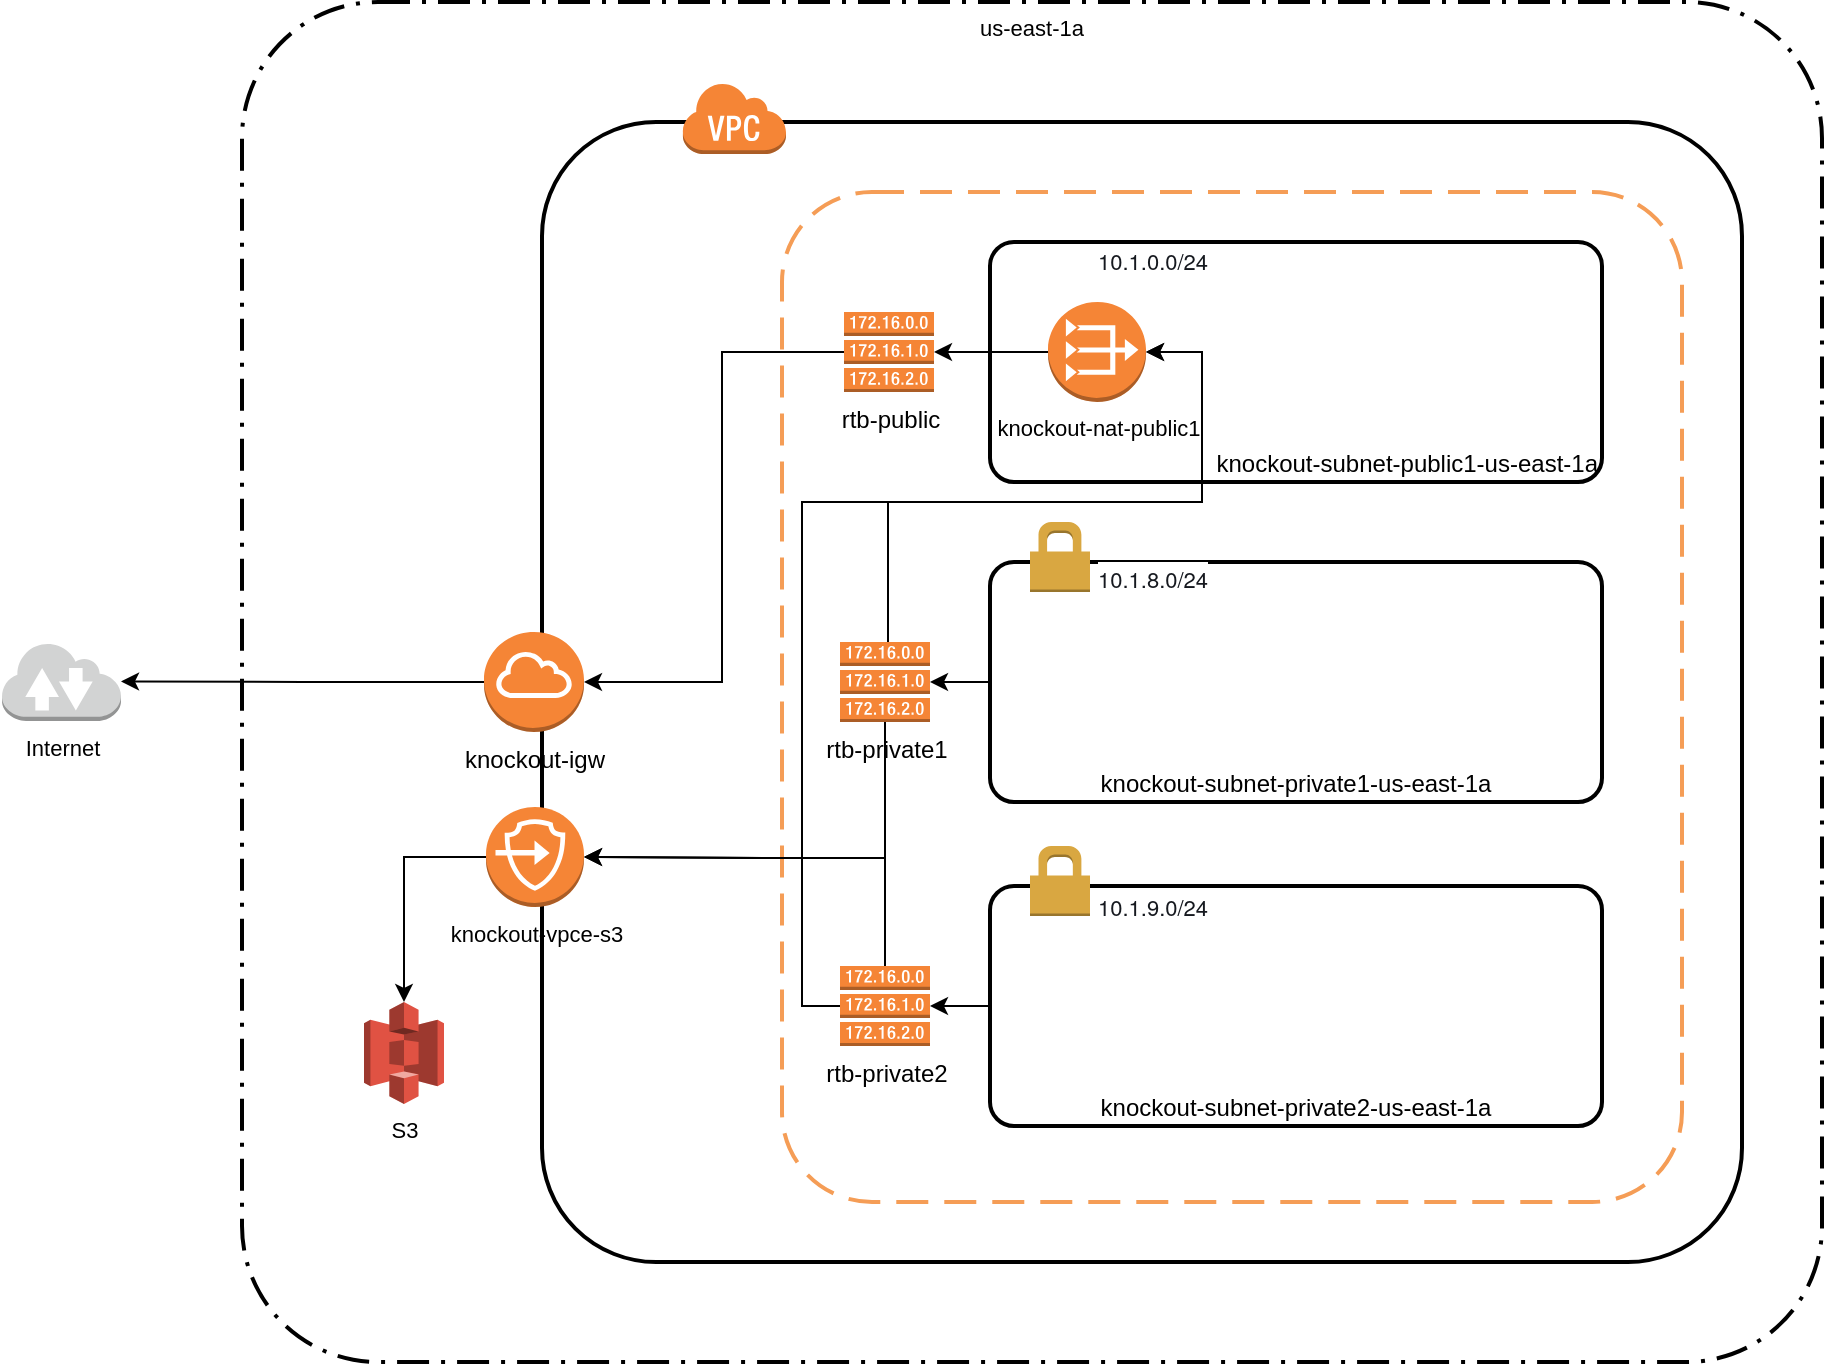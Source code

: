 <mxfile version="20.0.4" type="github">
  <diagram id="C6lLSABtp-0d-aHHRktV" name="Page-1">
    <mxGraphModel dx="1644" dy="1684" grid="1" gridSize="10" guides="1" tooltips="1" connect="1" arrows="1" fold="1" page="1" pageScale="1" pageWidth="827" pageHeight="1169" math="0" shadow="0">
      <root>
        <mxCell id="0" />
        <mxCell id="1" parent="0" />
        <mxCell id="lQkfMoKmeb9Hs0Kme1Yj-54" value="us-east-1a" style="rounded=1;arcSize=10;dashed=1;fillColor=none;gradientColor=none;dashPattern=8 3 1 3;strokeWidth=2;fontSize=11;verticalAlign=top;align=center;" vertex="1" parent="1">
          <mxGeometry x="-150" y="-20" width="790" height="680" as="geometry" />
        </mxCell>
        <mxCell id="lQkfMoKmeb9Hs0Kme1Yj-1" value="" style="rounded=1;arcSize=10;dashed=0;fillColor=none;gradientColor=none;strokeWidth=2;" vertex="1" parent="1">
          <mxGeometry y="40" width="600" height="570" as="geometry" />
        </mxCell>
        <mxCell id="lQkfMoKmeb9Hs0Kme1Yj-2" value="" style="dashed=0;html=1;shape=mxgraph.aws3.virtual_private_cloud;fillColor=#F58536;gradientColor=none;dashed=0;" vertex="1" parent="1">
          <mxGeometry x="70" y="20" width="52" height="36" as="geometry" />
        </mxCell>
        <mxCell id="lQkfMoKmeb9Hs0Kme1Yj-4" value="" style="rounded=1;arcSize=10;dashed=1;strokeColor=#F59D56;fillColor=none;gradientColor=none;dashPattern=8 4;strokeWidth=2;verticalAlign=top;" vertex="1" parent="1">
          <mxGeometry x="120" y="75" width="450" height="505" as="geometry" />
        </mxCell>
        <mxCell id="lQkfMoKmeb9Hs0Kme1Yj-6" value="knockout-subnet-public1-us-east-1a" style="rounded=1;arcSize=10;dashed=0;fillColor=none;gradientColor=none;strokeWidth=2;verticalAlign=bottom;align=right;" vertex="1" parent="1">
          <mxGeometry x="224" y="100" width="306" height="120" as="geometry" />
        </mxCell>
        <mxCell id="lQkfMoKmeb9Hs0Kme1Yj-42" style="edgeStyle=orthogonalEdgeStyle;rounded=0;orthogonalLoop=1;jettySize=auto;html=1;entryX=1;entryY=0.5;entryDx=0;entryDy=0;entryPerimeter=0;fontSize=11;" edge="1" parent="1" source="lQkfMoKmeb9Hs0Kme1Yj-8" target="lQkfMoKmeb9Hs0Kme1Yj-20">
          <mxGeometry relative="1" as="geometry" />
        </mxCell>
        <mxCell id="lQkfMoKmeb9Hs0Kme1Yj-8" value="knockout-subnet-private1-us-east-1a" style="rounded=1;arcSize=10;dashed=0;fillColor=none;gradientColor=none;strokeWidth=2;verticalAlign=bottom;align=center;" vertex="1" parent="1">
          <mxGeometry x="224" y="260" width="306" height="120" as="geometry" />
        </mxCell>
        <mxCell id="lQkfMoKmeb9Hs0Kme1Yj-9" value="" style="dashed=0;html=1;shape=mxgraph.aws3.permissions;fillColor=#D9A741;gradientColor=none;dashed=0;" vertex="1" parent="1">
          <mxGeometry x="244" y="240" width="30" height="35" as="geometry" />
        </mxCell>
        <mxCell id="lQkfMoKmeb9Hs0Kme1Yj-43" style="edgeStyle=orthogonalEdgeStyle;rounded=0;orthogonalLoop=1;jettySize=auto;html=1;entryX=1;entryY=0.5;entryDx=0;entryDy=0;entryPerimeter=0;fontSize=11;" edge="1" parent="1" source="lQkfMoKmeb9Hs0Kme1Yj-10" target="lQkfMoKmeb9Hs0Kme1Yj-18">
          <mxGeometry relative="1" as="geometry" />
        </mxCell>
        <mxCell id="lQkfMoKmeb9Hs0Kme1Yj-10" value="knockout-subnet-private2-us-east-1a" style="rounded=1;arcSize=10;dashed=0;fillColor=none;gradientColor=none;strokeWidth=2;verticalAlign=bottom;align=center;" vertex="1" parent="1">
          <mxGeometry x="224" y="422" width="306" height="120" as="geometry" />
        </mxCell>
        <mxCell id="lQkfMoKmeb9Hs0Kme1Yj-11" value="" style="dashed=0;html=1;shape=mxgraph.aws3.permissions;fillColor=#D9A741;gradientColor=none;dashed=0;" vertex="1" parent="1">
          <mxGeometry x="244" y="402" width="30" height="35" as="geometry" />
        </mxCell>
        <mxCell id="lQkfMoKmeb9Hs0Kme1Yj-40" style="edgeStyle=orthogonalEdgeStyle;rounded=0;orthogonalLoop=1;jettySize=auto;html=1;fontSize=11;" edge="1" parent="1" source="lQkfMoKmeb9Hs0Kme1Yj-17" target="lQkfMoKmeb9Hs0Kme1Yj-35">
          <mxGeometry relative="1" as="geometry" />
        </mxCell>
        <mxCell id="lQkfMoKmeb9Hs0Kme1Yj-17" value="knockout-igw" style="outlineConnect=0;dashed=0;verticalLabelPosition=bottom;verticalAlign=top;align=center;html=1;shape=mxgraph.aws3.internet_gateway;fillColor=#F58536;gradientColor=none;" vertex="1" parent="1">
          <mxGeometry x="-29" y="295" width="50" height="50" as="geometry" />
        </mxCell>
        <mxCell id="lQkfMoKmeb9Hs0Kme1Yj-45" style="edgeStyle=orthogonalEdgeStyle;rounded=0;orthogonalLoop=1;jettySize=auto;html=1;entryX=1;entryY=0.5;entryDx=0;entryDy=0;entryPerimeter=0;fontSize=11;" edge="1" parent="1" source="lQkfMoKmeb9Hs0Kme1Yj-18" target="lQkfMoKmeb9Hs0Kme1Yj-31">
          <mxGeometry relative="1" as="geometry">
            <Array as="points">
              <mxPoint x="130" y="482" />
              <mxPoint x="130" y="230" />
              <mxPoint x="330" y="230" />
              <mxPoint x="330" y="155" />
            </Array>
          </mxGeometry>
        </mxCell>
        <mxCell id="lQkfMoKmeb9Hs0Kme1Yj-47" style="edgeStyle=orthogonalEdgeStyle;rounded=0;orthogonalLoop=1;jettySize=auto;html=1;entryX=1;entryY=0.5;entryDx=0;entryDy=0;entryPerimeter=0;fontSize=11;" edge="1" parent="1" source="lQkfMoKmeb9Hs0Kme1Yj-18" target="lQkfMoKmeb9Hs0Kme1Yj-46">
          <mxGeometry relative="1" as="geometry">
            <Array as="points">
              <mxPoint x="172" y="408" />
              <mxPoint x="110" y="408" />
            </Array>
          </mxGeometry>
        </mxCell>
        <mxCell id="lQkfMoKmeb9Hs0Kme1Yj-18" value="rtb-private2" style="outlineConnect=0;dashed=0;verticalLabelPosition=bottom;verticalAlign=top;align=center;html=1;shape=mxgraph.aws3.route_table;fillColor=#F58536;gradientColor=none;" vertex="1" parent="1">
          <mxGeometry x="149" y="462" width="45" height="40" as="geometry" />
        </mxCell>
        <mxCell id="lQkfMoKmeb9Hs0Kme1Yj-41" style="edgeStyle=orthogonalEdgeStyle;rounded=0;orthogonalLoop=1;jettySize=auto;html=1;entryX=1;entryY=0.5;entryDx=0;entryDy=0;entryPerimeter=0;fontSize=11;" edge="1" parent="1" source="lQkfMoKmeb9Hs0Kme1Yj-20" target="lQkfMoKmeb9Hs0Kme1Yj-31">
          <mxGeometry relative="1" as="geometry">
            <Array as="points">
              <mxPoint x="173" y="230" />
              <mxPoint x="330" y="230" />
              <mxPoint x="330" y="155" />
            </Array>
          </mxGeometry>
        </mxCell>
        <mxCell id="lQkfMoKmeb9Hs0Kme1Yj-51" style="edgeStyle=orthogonalEdgeStyle;rounded=0;orthogonalLoop=1;jettySize=auto;html=1;entryX=1;entryY=0.5;entryDx=0;entryDy=0;entryPerimeter=0;fontSize=11;" edge="1" parent="1" source="lQkfMoKmeb9Hs0Kme1Yj-20" target="lQkfMoKmeb9Hs0Kme1Yj-46">
          <mxGeometry relative="1" as="geometry">
            <Array as="points">
              <mxPoint x="172" y="408" />
              <mxPoint x="110" y="408" />
            </Array>
          </mxGeometry>
        </mxCell>
        <mxCell id="lQkfMoKmeb9Hs0Kme1Yj-20" value="rtb-private1" style="outlineConnect=0;dashed=0;verticalLabelPosition=bottom;verticalAlign=top;align=center;html=1;shape=mxgraph.aws3.route_table;fillColor=#F58536;gradientColor=none;" vertex="1" parent="1">
          <mxGeometry x="149" y="300" width="45" height="40" as="geometry" />
        </mxCell>
        <mxCell id="lQkfMoKmeb9Hs0Kme1Yj-37" style="edgeStyle=orthogonalEdgeStyle;rounded=0;orthogonalLoop=1;jettySize=auto;html=1;entryX=1;entryY=0.5;entryDx=0;entryDy=0;entryPerimeter=0;fontSize=11;" edge="1" parent="1" source="lQkfMoKmeb9Hs0Kme1Yj-21" target="lQkfMoKmeb9Hs0Kme1Yj-17">
          <mxGeometry relative="1" as="geometry">
            <Array as="points">
              <mxPoint x="90" y="155" />
              <mxPoint x="90" y="320" />
            </Array>
          </mxGeometry>
        </mxCell>
        <mxCell id="lQkfMoKmeb9Hs0Kme1Yj-21" value="rtb-public" style="outlineConnect=0;dashed=0;verticalLabelPosition=bottom;verticalAlign=top;align=center;html=1;shape=mxgraph.aws3.route_table;fillColor=#F58536;gradientColor=none;" vertex="1" parent="1">
          <mxGeometry x="151" y="135" width="45" height="40" as="geometry" />
        </mxCell>
        <mxCell id="lQkfMoKmeb9Hs0Kme1Yj-22" value="&lt;meta charset=&quot;utf-8&quot; style=&quot;font-size: 11px;&quot;&gt;&lt;span style=&quot;color: rgb(22, 25, 31); font-family: &amp;quot;Amazon Ember&amp;quot;, &amp;quot;Helvetica Neue&amp;quot;, Roboto, Arial, sans-serif; font-size: 11px; font-style: normal; font-variant-ligatures: normal; font-variant-caps: normal; font-weight: 400; letter-spacing: normal; orphans: 2; text-align: start; text-indent: 0px; text-transform: none; widows: 2; word-spacing: 0px; -webkit-text-stroke-width: 0px; background-color: rgb(255, 255, 255); text-decoration-thickness: initial; text-decoration-style: initial; text-decoration-color: initial; float: none; display: inline !important;&quot;&gt;10.1.8.0/24&lt;/span&gt;" style="text;whiteSpace=wrap;html=1;fontSize=11;" vertex="1" parent="1">
          <mxGeometry x="276" y="255" width="100" height="40" as="geometry" />
        </mxCell>
        <mxCell id="lQkfMoKmeb9Hs0Kme1Yj-23" value="&lt;meta charset=&quot;utf-8&quot; style=&quot;font-size: 11px;&quot;&gt;&lt;span style=&quot;color: rgb(22, 25, 31); font-family: &amp;quot;Amazon Ember&amp;quot;, &amp;quot;Helvetica Neue&amp;quot;, Roboto, Arial, sans-serif; font-size: 11px; font-style: normal; font-variant-ligatures: normal; font-variant-caps: normal; font-weight: 400; letter-spacing: normal; orphans: 2; text-align: start; text-indent: 0px; text-transform: none; widows: 2; word-spacing: 0px; -webkit-text-stroke-width: 0px; background-color: rgb(255, 255, 255); text-decoration-thickness: initial; text-decoration-style: initial; text-decoration-color: initial; float: none; display: inline !important;&quot;&gt;10.1.9.0/24&lt;/span&gt;" style="text;whiteSpace=wrap;html=1;fontSize=11;" vertex="1" parent="1">
          <mxGeometry x="276" y="419" width="100" height="40" as="geometry" />
        </mxCell>
        <mxCell id="lQkfMoKmeb9Hs0Kme1Yj-24" value="&lt;meta charset=&quot;utf-8&quot; style=&quot;font-size: 11px;&quot;&gt;&lt;span style=&quot;color: rgb(22, 25, 31); font-family: &amp;quot;Amazon Ember&amp;quot;, &amp;quot;Helvetica Neue&amp;quot;, Roboto, Arial, sans-serif; font-size: 11px; font-style: normal; font-variant-ligatures: normal; font-variant-caps: normal; font-weight: 400; letter-spacing: normal; orphans: 2; text-align: start; text-indent: 0px; text-transform: none; widows: 2; word-spacing: 0px; -webkit-text-stroke-width: 0px; background-color: rgb(255, 255, 255); text-decoration-thickness: initial; text-decoration-style: initial; text-decoration-color: initial; float: none; display: inline !important;&quot;&gt;10.1.0.0/24&lt;/span&gt;" style="text;whiteSpace=wrap;html=1;fontSize=11;" vertex="1" parent="1">
          <mxGeometry x="276" y="96" width="100" height="40" as="geometry" />
        </mxCell>
        <mxCell id="lQkfMoKmeb9Hs0Kme1Yj-38" style="edgeStyle=orthogonalEdgeStyle;rounded=0;orthogonalLoop=1;jettySize=auto;html=1;entryX=1;entryY=0.5;entryDx=0;entryDy=0;entryPerimeter=0;fontSize=11;" edge="1" parent="1" source="lQkfMoKmeb9Hs0Kme1Yj-31" target="lQkfMoKmeb9Hs0Kme1Yj-21">
          <mxGeometry relative="1" as="geometry" />
        </mxCell>
        <mxCell id="lQkfMoKmeb9Hs0Kme1Yj-31" value="knockout-nat-public1" style="outlineConnect=0;dashed=0;verticalLabelPosition=bottom;verticalAlign=top;align=center;html=1;shape=mxgraph.aws3.vpc_nat_gateway;fillColor=#F58536;gradientColor=none;fontSize=11;" vertex="1" parent="1">
          <mxGeometry x="253" y="130" width="49" height="50" as="geometry" />
        </mxCell>
        <mxCell id="lQkfMoKmeb9Hs0Kme1Yj-35" value="Internet" style="outlineConnect=0;dashed=0;verticalLabelPosition=bottom;verticalAlign=top;align=center;html=1;shape=mxgraph.aws3.internet_2;fillColor=#D2D3D3;gradientColor=none;fontSize=11;" vertex="1" parent="1">
          <mxGeometry x="-270" y="300" width="59.5" height="39.5" as="geometry" />
        </mxCell>
        <mxCell id="lQkfMoKmeb9Hs0Kme1Yj-53" style="edgeStyle=orthogonalEdgeStyle;rounded=0;orthogonalLoop=1;jettySize=auto;html=1;entryX=0.5;entryY=0;entryDx=0;entryDy=0;entryPerimeter=0;fontSize=11;" edge="1" parent="1" source="lQkfMoKmeb9Hs0Kme1Yj-46" target="lQkfMoKmeb9Hs0Kme1Yj-52">
          <mxGeometry relative="1" as="geometry" />
        </mxCell>
        <mxCell id="lQkfMoKmeb9Hs0Kme1Yj-46" value="knockout-vpce-s3" style="outlineConnect=0;dashed=0;verticalLabelPosition=bottom;verticalAlign=top;align=center;html=1;shape=mxgraph.aws3.endpoints;fillColor=#F58536;gradientColor=none;fontSize=11;" vertex="1" parent="1">
          <mxGeometry x="-28" y="382.5" width="49" height="50" as="geometry" />
        </mxCell>
        <mxCell id="lQkfMoKmeb9Hs0Kme1Yj-52" value="S3" style="outlineConnect=0;dashed=0;verticalLabelPosition=bottom;verticalAlign=top;align=center;html=1;shape=mxgraph.aws3.s3;fillColor=#E05243;gradientColor=none;fontSize=11;" vertex="1" parent="1">
          <mxGeometry x="-89" y="480" width="40" height="51" as="geometry" />
        </mxCell>
      </root>
    </mxGraphModel>
  </diagram>
</mxfile>

